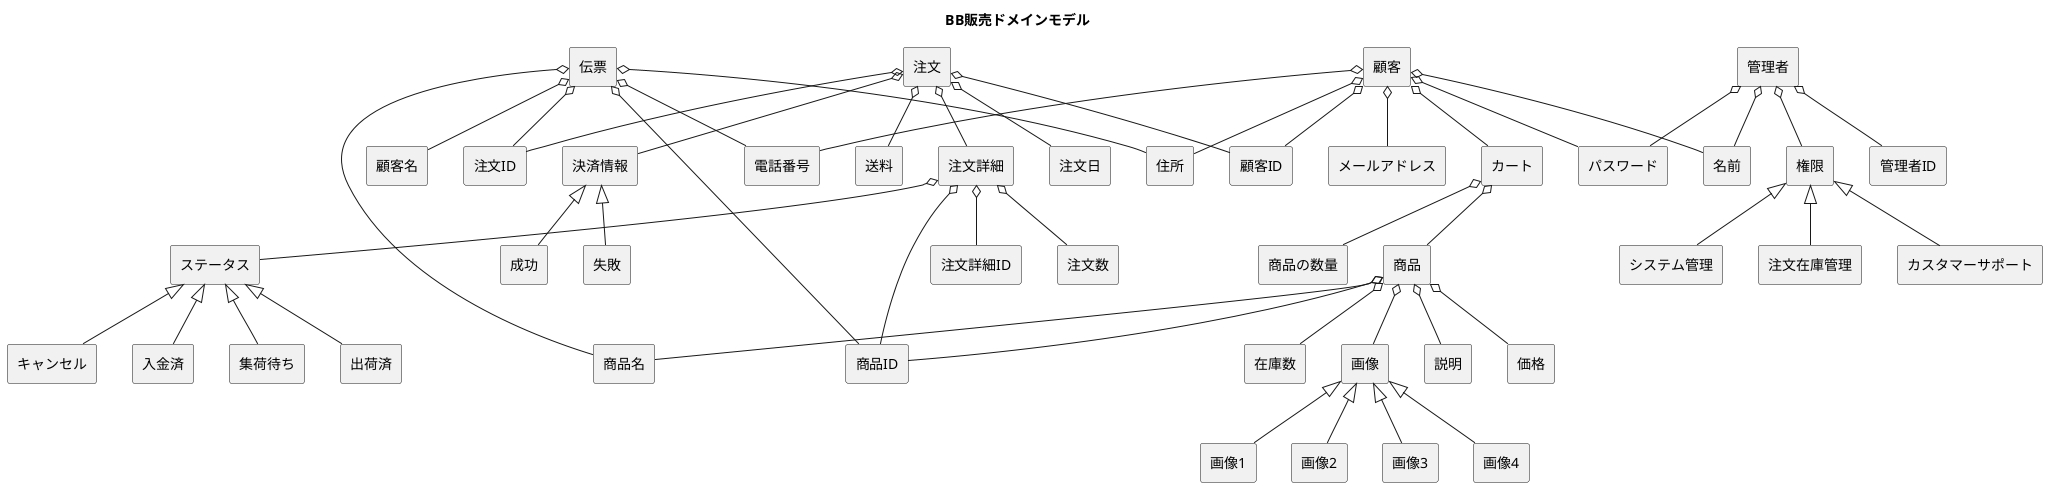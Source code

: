 @startuml

title BB販売ドメインモデル
skinparam componentStyle rectangle
[顧客] o-- [顧客ID]
[顧客] o-- [名前]
[顧客] o-- [住所]
[顧客] o-- [電話番号]
[顧客] o-- [メールアドレス]
[顧客] o-- [パスワード]
' [顧客] o-- [注文履歴]
[顧客] o-- [カート]

[管理者] o-- [管理者ID]
[管理者] o-- [名前]
[管理者] o-- [パスワード]
[管理者] o-- [権限]

[権限] <|-- [システム管理]
[権限] <|-- [注文在庫管理]
[権限] <|-- [カスタマーサポート]

' 顧客に表示される情報
' [注文履歴] o-- [注文]
' [注文履歴] o-- [顧客ID]
' [注文履歴] o-- [注文ID]
' [注文履歴] o-- [注文日]
' [注文履歴] o-- [商品ID]
' [注文履歴] o-- [商品名]
' [注文履歴] o-- [ステータス]


[カート] o-- [商品]
' [カート] o-- [商品ID]
' [カート] o-- [商品名]
' [カート] o-- [商品価格]
' 画像は商品に設定された画像1
' [カート] o-- [画像1]
[カート] o-- [商品の数量]

' 注文在庫管理者に表示される情報
[注文] o-- [注文ID]
[注文] o-- [顧客ID]
[注文] o-- [注文詳細]
[注文] o-- [注文日]
[注文] o-- [送料]
[注文] o-- [決済情報]

[注文詳細] o-- [注文詳細ID]
[注文詳細] o-- [商品ID]
[注文詳細] o-- [注文数]
[注文詳細] o-- [ステータス]

[ステータス] <|-- [入金済]
[ステータス] <|-- [集荷待ち] 
[ステータス] <|-- [出荷済]
[ステータス] <|-- [キャンセル]

' 配送用の伝票に印字される情報
[伝票] o-- [注文ID]
[伝票] o-- [商品ID]
[伝票] o-- [商品名]
[伝票] o-- [顧客名]
[伝票] o-- [住所]
[伝票] o-- [電話番号]

[決済情報] <|-- [成功]
[決済情報] <|-- [失敗]

' 商品ページ用
[商品] o-- [商品ID]
[商品] o-- [商品名]
[商品] o-- [説明]
[商品] o-- [価格]
[商品] o-- [在庫数]
' 画像1はNOT NULL
[商品] o-- [画像]
[画像] <|-- [画像1]
[画像] <|-- [画像2]
[画像] <|-- [画像3]
[画像] <|-- [画像4]

@enduml